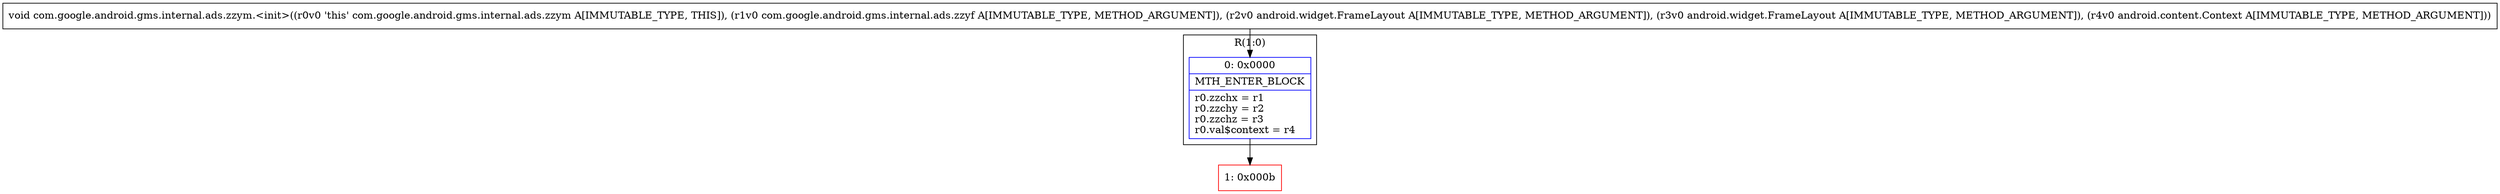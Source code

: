 digraph "CFG forcom.google.android.gms.internal.ads.zzym.\<init\>(Lcom\/google\/android\/gms\/internal\/ads\/zzyf;Landroid\/widget\/FrameLayout;Landroid\/widget\/FrameLayout;Landroid\/content\/Context;)V" {
subgraph cluster_Region_1655525868 {
label = "R(1:0)";
node [shape=record,color=blue];
Node_0 [shape=record,label="{0\:\ 0x0000|MTH_ENTER_BLOCK\l|r0.zzchx = r1\lr0.zzchy = r2\lr0.zzchz = r3\lr0.val$context = r4\l}"];
}
Node_1 [shape=record,color=red,label="{1\:\ 0x000b}"];
MethodNode[shape=record,label="{void com.google.android.gms.internal.ads.zzym.\<init\>((r0v0 'this' com.google.android.gms.internal.ads.zzym A[IMMUTABLE_TYPE, THIS]), (r1v0 com.google.android.gms.internal.ads.zzyf A[IMMUTABLE_TYPE, METHOD_ARGUMENT]), (r2v0 android.widget.FrameLayout A[IMMUTABLE_TYPE, METHOD_ARGUMENT]), (r3v0 android.widget.FrameLayout A[IMMUTABLE_TYPE, METHOD_ARGUMENT]), (r4v0 android.content.Context A[IMMUTABLE_TYPE, METHOD_ARGUMENT])) }"];
MethodNode -> Node_0;
Node_0 -> Node_1;
}

